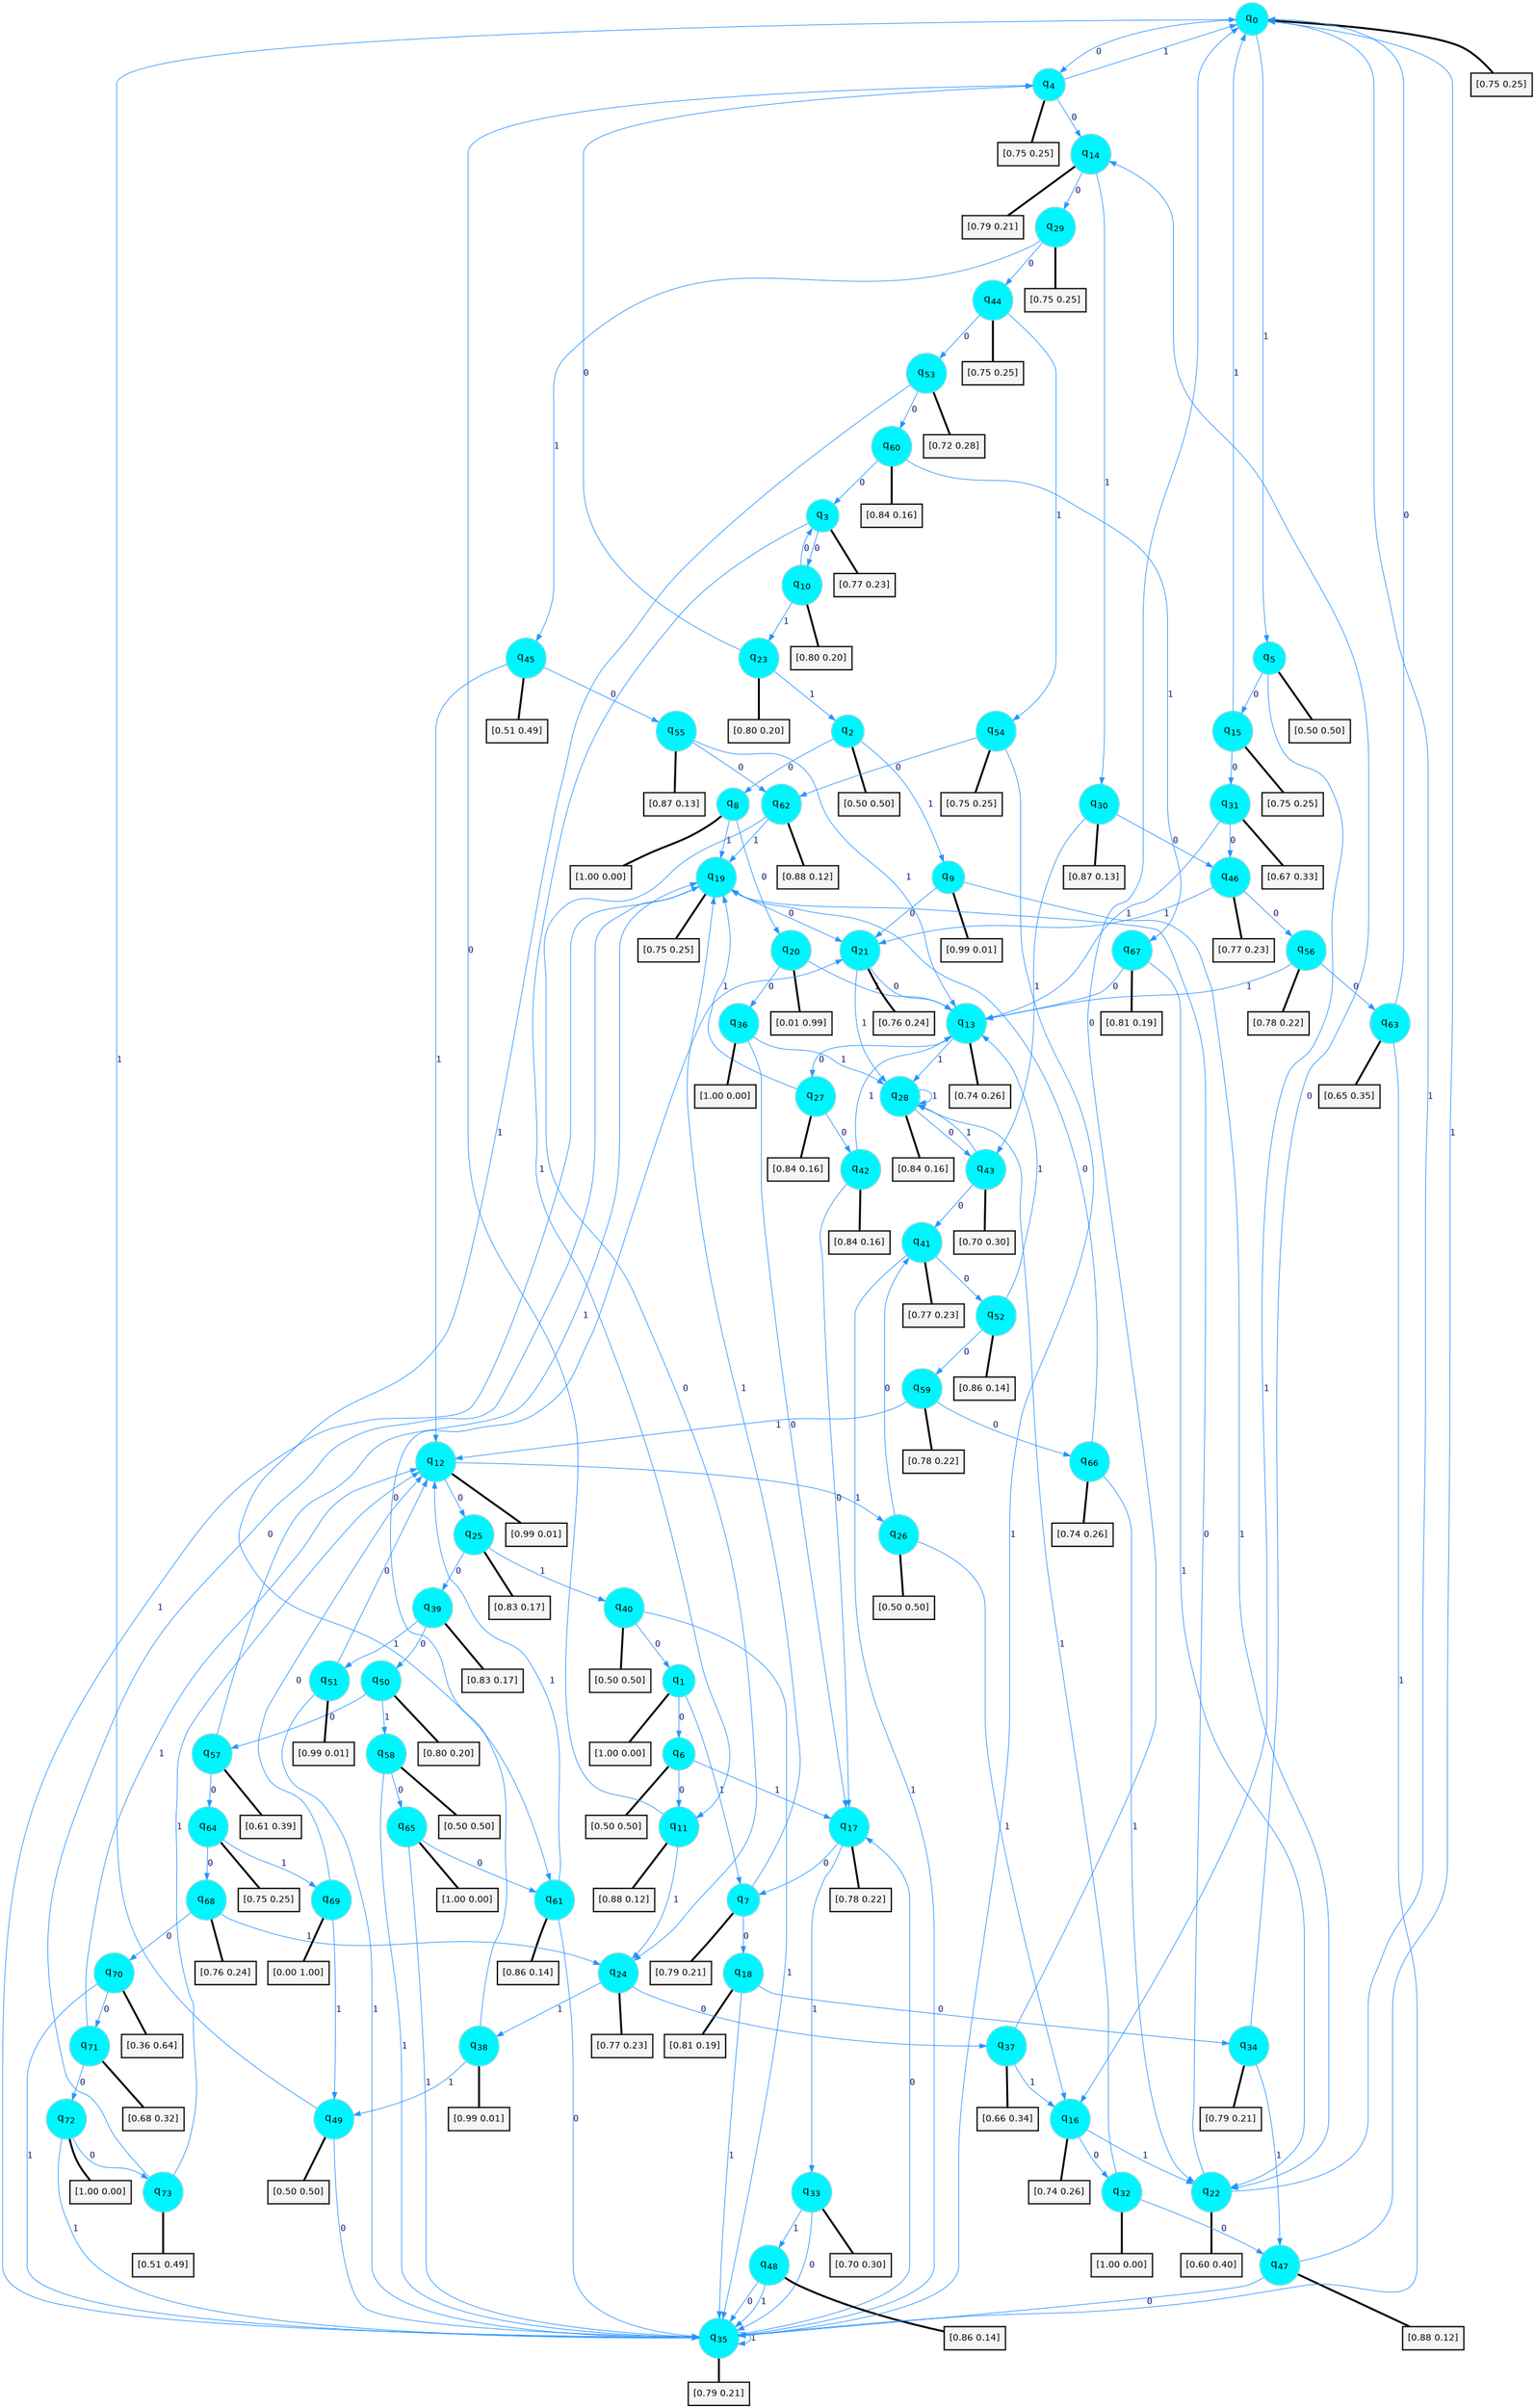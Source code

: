 digraph G {
graph [
bgcolor=transparent, dpi=300, rankdir=TD, size="40,25"];
node [
color=gray, fillcolor=turquoise1, fontcolor=black, fontname=Helvetica, fontsize=16, fontweight=bold, shape=circle, style=filled];
edge [
arrowsize=1, color=dodgerblue1, fontcolor=midnightblue, fontname=courier, fontweight=bold, penwidth=1, style=solid, weight=20];
0[label=<q<SUB>0</SUB>>];
1[label=<q<SUB>1</SUB>>];
2[label=<q<SUB>2</SUB>>];
3[label=<q<SUB>3</SUB>>];
4[label=<q<SUB>4</SUB>>];
5[label=<q<SUB>5</SUB>>];
6[label=<q<SUB>6</SUB>>];
7[label=<q<SUB>7</SUB>>];
8[label=<q<SUB>8</SUB>>];
9[label=<q<SUB>9</SUB>>];
10[label=<q<SUB>10</SUB>>];
11[label=<q<SUB>11</SUB>>];
12[label=<q<SUB>12</SUB>>];
13[label=<q<SUB>13</SUB>>];
14[label=<q<SUB>14</SUB>>];
15[label=<q<SUB>15</SUB>>];
16[label=<q<SUB>16</SUB>>];
17[label=<q<SUB>17</SUB>>];
18[label=<q<SUB>18</SUB>>];
19[label=<q<SUB>19</SUB>>];
20[label=<q<SUB>20</SUB>>];
21[label=<q<SUB>21</SUB>>];
22[label=<q<SUB>22</SUB>>];
23[label=<q<SUB>23</SUB>>];
24[label=<q<SUB>24</SUB>>];
25[label=<q<SUB>25</SUB>>];
26[label=<q<SUB>26</SUB>>];
27[label=<q<SUB>27</SUB>>];
28[label=<q<SUB>28</SUB>>];
29[label=<q<SUB>29</SUB>>];
30[label=<q<SUB>30</SUB>>];
31[label=<q<SUB>31</SUB>>];
32[label=<q<SUB>32</SUB>>];
33[label=<q<SUB>33</SUB>>];
34[label=<q<SUB>34</SUB>>];
35[label=<q<SUB>35</SUB>>];
36[label=<q<SUB>36</SUB>>];
37[label=<q<SUB>37</SUB>>];
38[label=<q<SUB>38</SUB>>];
39[label=<q<SUB>39</SUB>>];
40[label=<q<SUB>40</SUB>>];
41[label=<q<SUB>41</SUB>>];
42[label=<q<SUB>42</SUB>>];
43[label=<q<SUB>43</SUB>>];
44[label=<q<SUB>44</SUB>>];
45[label=<q<SUB>45</SUB>>];
46[label=<q<SUB>46</SUB>>];
47[label=<q<SUB>47</SUB>>];
48[label=<q<SUB>48</SUB>>];
49[label=<q<SUB>49</SUB>>];
50[label=<q<SUB>50</SUB>>];
51[label=<q<SUB>51</SUB>>];
52[label=<q<SUB>52</SUB>>];
53[label=<q<SUB>53</SUB>>];
54[label=<q<SUB>54</SUB>>];
55[label=<q<SUB>55</SUB>>];
56[label=<q<SUB>56</SUB>>];
57[label=<q<SUB>57</SUB>>];
58[label=<q<SUB>58</SUB>>];
59[label=<q<SUB>59</SUB>>];
60[label=<q<SUB>60</SUB>>];
61[label=<q<SUB>61</SUB>>];
62[label=<q<SUB>62</SUB>>];
63[label=<q<SUB>63</SUB>>];
64[label=<q<SUB>64</SUB>>];
65[label=<q<SUB>65</SUB>>];
66[label=<q<SUB>66</SUB>>];
67[label=<q<SUB>67</SUB>>];
68[label=<q<SUB>68</SUB>>];
69[label=<q<SUB>69</SUB>>];
70[label=<q<SUB>70</SUB>>];
71[label=<q<SUB>71</SUB>>];
72[label=<q<SUB>72</SUB>>];
73[label=<q<SUB>73</SUB>>];
74[label="[0.75 0.25]", shape=box,fontcolor=black, fontname=Helvetica, fontsize=14, penwidth=2, fillcolor=whitesmoke,color=black];
75[label="[1.00 0.00]", shape=box,fontcolor=black, fontname=Helvetica, fontsize=14, penwidth=2, fillcolor=whitesmoke,color=black];
76[label="[0.50 0.50]", shape=box,fontcolor=black, fontname=Helvetica, fontsize=14, penwidth=2, fillcolor=whitesmoke,color=black];
77[label="[0.77 0.23]", shape=box,fontcolor=black, fontname=Helvetica, fontsize=14, penwidth=2, fillcolor=whitesmoke,color=black];
78[label="[0.75 0.25]", shape=box,fontcolor=black, fontname=Helvetica, fontsize=14, penwidth=2, fillcolor=whitesmoke,color=black];
79[label="[0.50 0.50]", shape=box,fontcolor=black, fontname=Helvetica, fontsize=14, penwidth=2, fillcolor=whitesmoke,color=black];
80[label="[0.50 0.50]", shape=box,fontcolor=black, fontname=Helvetica, fontsize=14, penwidth=2, fillcolor=whitesmoke,color=black];
81[label="[0.79 0.21]", shape=box,fontcolor=black, fontname=Helvetica, fontsize=14, penwidth=2, fillcolor=whitesmoke,color=black];
82[label="[1.00 0.00]", shape=box,fontcolor=black, fontname=Helvetica, fontsize=14, penwidth=2, fillcolor=whitesmoke,color=black];
83[label="[0.99 0.01]", shape=box,fontcolor=black, fontname=Helvetica, fontsize=14, penwidth=2, fillcolor=whitesmoke,color=black];
84[label="[0.80 0.20]", shape=box,fontcolor=black, fontname=Helvetica, fontsize=14, penwidth=2, fillcolor=whitesmoke,color=black];
85[label="[0.88 0.12]", shape=box,fontcolor=black, fontname=Helvetica, fontsize=14, penwidth=2, fillcolor=whitesmoke,color=black];
86[label="[0.99 0.01]", shape=box,fontcolor=black, fontname=Helvetica, fontsize=14, penwidth=2, fillcolor=whitesmoke,color=black];
87[label="[0.74 0.26]", shape=box,fontcolor=black, fontname=Helvetica, fontsize=14, penwidth=2, fillcolor=whitesmoke,color=black];
88[label="[0.79 0.21]", shape=box,fontcolor=black, fontname=Helvetica, fontsize=14, penwidth=2, fillcolor=whitesmoke,color=black];
89[label="[0.75 0.25]", shape=box,fontcolor=black, fontname=Helvetica, fontsize=14, penwidth=2, fillcolor=whitesmoke,color=black];
90[label="[0.74 0.26]", shape=box,fontcolor=black, fontname=Helvetica, fontsize=14, penwidth=2, fillcolor=whitesmoke,color=black];
91[label="[0.78 0.22]", shape=box,fontcolor=black, fontname=Helvetica, fontsize=14, penwidth=2, fillcolor=whitesmoke,color=black];
92[label="[0.81 0.19]", shape=box,fontcolor=black, fontname=Helvetica, fontsize=14, penwidth=2, fillcolor=whitesmoke,color=black];
93[label="[0.75 0.25]", shape=box,fontcolor=black, fontname=Helvetica, fontsize=14, penwidth=2, fillcolor=whitesmoke,color=black];
94[label="[0.01 0.99]", shape=box,fontcolor=black, fontname=Helvetica, fontsize=14, penwidth=2, fillcolor=whitesmoke,color=black];
95[label="[0.76 0.24]", shape=box,fontcolor=black, fontname=Helvetica, fontsize=14, penwidth=2, fillcolor=whitesmoke,color=black];
96[label="[0.60 0.40]", shape=box,fontcolor=black, fontname=Helvetica, fontsize=14, penwidth=2, fillcolor=whitesmoke,color=black];
97[label="[0.80 0.20]", shape=box,fontcolor=black, fontname=Helvetica, fontsize=14, penwidth=2, fillcolor=whitesmoke,color=black];
98[label="[0.77 0.23]", shape=box,fontcolor=black, fontname=Helvetica, fontsize=14, penwidth=2, fillcolor=whitesmoke,color=black];
99[label="[0.83 0.17]", shape=box,fontcolor=black, fontname=Helvetica, fontsize=14, penwidth=2, fillcolor=whitesmoke,color=black];
100[label="[0.50 0.50]", shape=box,fontcolor=black, fontname=Helvetica, fontsize=14, penwidth=2, fillcolor=whitesmoke,color=black];
101[label="[0.84 0.16]", shape=box,fontcolor=black, fontname=Helvetica, fontsize=14, penwidth=2, fillcolor=whitesmoke,color=black];
102[label="[0.84 0.16]", shape=box,fontcolor=black, fontname=Helvetica, fontsize=14, penwidth=2, fillcolor=whitesmoke,color=black];
103[label="[0.75 0.25]", shape=box,fontcolor=black, fontname=Helvetica, fontsize=14, penwidth=2, fillcolor=whitesmoke,color=black];
104[label="[0.87 0.13]", shape=box,fontcolor=black, fontname=Helvetica, fontsize=14, penwidth=2, fillcolor=whitesmoke,color=black];
105[label="[0.67 0.33]", shape=box,fontcolor=black, fontname=Helvetica, fontsize=14, penwidth=2, fillcolor=whitesmoke,color=black];
106[label="[1.00 0.00]", shape=box,fontcolor=black, fontname=Helvetica, fontsize=14, penwidth=2, fillcolor=whitesmoke,color=black];
107[label="[0.70 0.30]", shape=box,fontcolor=black, fontname=Helvetica, fontsize=14, penwidth=2, fillcolor=whitesmoke,color=black];
108[label="[0.79 0.21]", shape=box,fontcolor=black, fontname=Helvetica, fontsize=14, penwidth=2, fillcolor=whitesmoke,color=black];
109[label="[0.79 0.21]", shape=box,fontcolor=black, fontname=Helvetica, fontsize=14, penwidth=2, fillcolor=whitesmoke,color=black];
110[label="[1.00 0.00]", shape=box,fontcolor=black, fontname=Helvetica, fontsize=14, penwidth=2, fillcolor=whitesmoke,color=black];
111[label="[0.66 0.34]", shape=box,fontcolor=black, fontname=Helvetica, fontsize=14, penwidth=2, fillcolor=whitesmoke,color=black];
112[label="[0.99 0.01]", shape=box,fontcolor=black, fontname=Helvetica, fontsize=14, penwidth=2, fillcolor=whitesmoke,color=black];
113[label="[0.83 0.17]", shape=box,fontcolor=black, fontname=Helvetica, fontsize=14, penwidth=2, fillcolor=whitesmoke,color=black];
114[label="[0.50 0.50]", shape=box,fontcolor=black, fontname=Helvetica, fontsize=14, penwidth=2, fillcolor=whitesmoke,color=black];
115[label="[0.77 0.23]", shape=box,fontcolor=black, fontname=Helvetica, fontsize=14, penwidth=2, fillcolor=whitesmoke,color=black];
116[label="[0.84 0.16]", shape=box,fontcolor=black, fontname=Helvetica, fontsize=14, penwidth=2, fillcolor=whitesmoke,color=black];
117[label="[0.70 0.30]", shape=box,fontcolor=black, fontname=Helvetica, fontsize=14, penwidth=2, fillcolor=whitesmoke,color=black];
118[label="[0.75 0.25]", shape=box,fontcolor=black, fontname=Helvetica, fontsize=14, penwidth=2, fillcolor=whitesmoke,color=black];
119[label="[0.51 0.49]", shape=box,fontcolor=black, fontname=Helvetica, fontsize=14, penwidth=2, fillcolor=whitesmoke,color=black];
120[label="[0.77 0.23]", shape=box,fontcolor=black, fontname=Helvetica, fontsize=14, penwidth=2, fillcolor=whitesmoke,color=black];
121[label="[0.88 0.12]", shape=box,fontcolor=black, fontname=Helvetica, fontsize=14, penwidth=2, fillcolor=whitesmoke,color=black];
122[label="[0.86 0.14]", shape=box,fontcolor=black, fontname=Helvetica, fontsize=14, penwidth=2, fillcolor=whitesmoke,color=black];
123[label="[0.50 0.50]", shape=box,fontcolor=black, fontname=Helvetica, fontsize=14, penwidth=2, fillcolor=whitesmoke,color=black];
124[label="[0.80 0.20]", shape=box,fontcolor=black, fontname=Helvetica, fontsize=14, penwidth=2, fillcolor=whitesmoke,color=black];
125[label="[0.99 0.01]", shape=box,fontcolor=black, fontname=Helvetica, fontsize=14, penwidth=2, fillcolor=whitesmoke,color=black];
126[label="[0.86 0.14]", shape=box,fontcolor=black, fontname=Helvetica, fontsize=14, penwidth=2, fillcolor=whitesmoke,color=black];
127[label="[0.72 0.28]", shape=box,fontcolor=black, fontname=Helvetica, fontsize=14, penwidth=2, fillcolor=whitesmoke,color=black];
128[label="[0.75 0.25]", shape=box,fontcolor=black, fontname=Helvetica, fontsize=14, penwidth=2, fillcolor=whitesmoke,color=black];
129[label="[0.87 0.13]", shape=box,fontcolor=black, fontname=Helvetica, fontsize=14, penwidth=2, fillcolor=whitesmoke,color=black];
130[label="[0.78 0.22]", shape=box,fontcolor=black, fontname=Helvetica, fontsize=14, penwidth=2, fillcolor=whitesmoke,color=black];
131[label="[0.61 0.39]", shape=box,fontcolor=black, fontname=Helvetica, fontsize=14, penwidth=2, fillcolor=whitesmoke,color=black];
132[label="[0.50 0.50]", shape=box,fontcolor=black, fontname=Helvetica, fontsize=14, penwidth=2, fillcolor=whitesmoke,color=black];
133[label="[0.78 0.22]", shape=box,fontcolor=black, fontname=Helvetica, fontsize=14, penwidth=2, fillcolor=whitesmoke,color=black];
134[label="[0.84 0.16]", shape=box,fontcolor=black, fontname=Helvetica, fontsize=14, penwidth=2, fillcolor=whitesmoke,color=black];
135[label="[0.86 0.14]", shape=box,fontcolor=black, fontname=Helvetica, fontsize=14, penwidth=2, fillcolor=whitesmoke,color=black];
136[label="[0.88 0.12]", shape=box,fontcolor=black, fontname=Helvetica, fontsize=14, penwidth=2, fillcolor=whitesmoke,color=black];
137[label="[0.65 0.35]", shape=box,fontcolor=black, fontname=Helvetica, fontsize=14, penwidth=2, fillcolor=whitesmoke,color=black];
138[label="[0.75 0.25]", shape=box,fontcolor=black, fontname=Helvetica, fontsize=14, penwidth=2, fillcolor=whitesmoke,color=black];
139[label="[1.00 0.00]", shape=box,fontcolor=black, fontname=Helvetica, fontsize=14, penwidth=2, fillcolor=whitesmoke,color=black];
140[label="[0.74 0.26]", shape=box,fontcolor=black, fontname=Helvetica, fontsize=14, penwidth=2, fillcolor=whitesmoke,color=black];
141[label="[0.81 0.19]", shape=box,fontcolor=black, fontname=Helvetica, fontsize=14, penwidth=2, fillcolor=whitesmoke,color=black];
142[label="[0.76 0.24]", shape=box,fontcolor=black, fontname=Helvetica, fontsize=14, penwidth=2, fillcolor=whitesmoke,color=black];
143[label="[0.00 1.00]", shape=box,fontcolor=black, fontname=Helvetica, fontsize=14, penwidth=2, fillcolor=whitesmoke,color=black];
144[label="[0.36 0.64]", shape=box,fontcolor=black, fontname=Helvetica, fontsize=14, penwidth=2, fillcolor=whitesmoke,color=black];
145[label="[0.68 0.32]", shape=box,fontcolor=black, fontname=Helvetica, fontsize=14, penwidth=2, fillcolor=whitesmoke,color=black];
146[label="[1.00 0.00]", shape=box,fontcolor=black, fontname=Helvetica, fontsize=14, penwidth=2, fillcolor=whitesmoke,color=black];
147[label="[0.51 0.49]", shape=box,fontcolor=black, fontname=Helvetica, fontsize=14, penwidth=2, fillcolor=whitesmoke,color=black];
0->4 [label=0];
0->5 [label=1];
0->74 [arrowhead=none, penwidth=3,color=black];
1->6 [label=0];
1->7 [label=1];
1->75 [arrowhead=none, penwidth=3,color=black];
2->8 [label=0];
2->9 [label=1];
2->76 [arrowhead=none, penwidth=3,color=black];
3->10 [label=0];
3->11 [label=1];
3->77 [arrowhead=none, penwidth=3,color=black];
4->14 [label=0];
4->0 [label=1];
4->78 [arrowhead=none, penwidth=3,color=black];
5->15 [label=0];
5->16 [label=1];
5->79 [arrowhead=none, penwidth=3,color=black];
6->11 [label=0];
6->17 [label=1];
6->80 [arrowhead=none, penwidth=3,color=black];
7->18 [label=0];
7->19 [label=1];
7->81 [arrowhead=none, penwidth=3,color=black];
8->20 [label=0];
8->19 [label=1];
8->82 [arrowhead=none, penwidth=3,color=black];
9->21 [label=0];
9->22 [label=1];
9->83 [arrowhead=none, penwidth=3,color=black];
10->3 [label=0];
10->23 [label=1];
10->84 [arrowhead=none, penwidth=3,color=black];
11->4 [label=0];
11->24 [label=1];
11->85 [arrowhead=none, penwidth=3,color=black];
12->25 [label=0];
12->26 [label=1];
12->86 [arrowhead=none, penwidth=3,color=black];
13->27 [label=0];
13->28 [label=1];
13->87 [arrowhead=none, penwidth=3,color=black];
14->29 [label=0];
14->30 [label=1];
14->88 [arrowhead=none, penwidth=3,color=black];
15->31 [label=0];
15->0 [label=1];
15->89 [arrowhead=none, penwidth=3,color=black];
16->32 [label=0];
16->22 [label=1];
16->90 [arrowhead=none, penwidth=3,color=black];
17->7 [label=0];
17->33 [label=1];
17->91 [arrowhead=none, penwidth=3,color=black];
18->34 [label=0];
18->35 [label=1];
18->92 [arrowhead=none, penwidth=3,color=black];
19->21 [label=0];
19->35 [label=1];
19->93 [arrowhead=none, penwidth=3,color=black];
20->36 [label=0];
20->13 [label=1];
20->94 [arrowhead=none, penwidth=3,color=black];
21->13 [label=0];
21->28 [label=1];
21->95 [arrowhead=none, penwidth=3,color=black];
22->19 [label=0];
22->0 [label=1];
22->96 [arrowhead=none, penwidth=3,color=black];
23->4 [label=0];
23->2 [label=1];
23->97 [arrowhead=none, penwidth=3,color=black];
24->37 [label=0];
24->38 [label=1];
24->98 [arrowhead=none, penwidth=3,color=black];
25->39 [label=0];
25->40 [label=1];
25->99 [arrowhead=none, penwidth=3,color=black];
26->41 [label=0];
26->16 [label=1];
26->100 [arrowhead=none, penwidth=3,color=black];
27->42 [label=0];
27->19 [label=1];
27->101 [arrowhead=none, penwidth=3,color=black];
28->43 [label=0];
28->28 [label=1];
28->102 [arrowhead=none, penwidth=3,color=black];
29->44 [label=0];
29->45 [label=1];
29->103 [arrowhead=none, penwidth=3,color=black];
30->46 [label=0];
30->43 [label=1];
30->104 [arrowhead=none, penwidth=3,color=black];
31->46 [label=0];
31->13 [label=1];
31->105 [arrowhead=none, penwidth=3,color=black];
32->47 [label=0];
32->28 [label=1];
32->106 [arrowhead=none, penwidth=3,color=black];
33->35 [label=0];
33->48 [label=1];
33->107 [arrowhead=none, penwidth=3,color=black];
34->14 [label=0];
34->47 [label=1];
34->108 [arrowhead=none, penwidth=3,color=black];
35->17 [label=0];
35->35 [label=1];
35->109 [arrowhead=none, penwidth=3,color=black];
36->17 [label=0];
36->28 [label=1];
36->110 [arrowhead=none, penwidth=3,color=black];
37->0 [label=0];
37->16 [label=1];
37->111 [arrowhead=none, penwidth=3,color=black];
38->21 [label=0];
38->49 [label=1];
38->112 [arrowhead=none, penwidth=3,color=black];
39->50 [label=0];
39->51 [label=1];
39->113 [arrowhead=none, penwidth=3,color=black];
40->1 [label=0];
40->35 [label=1];
40->114 [arrowhead=none, penwidth=3,color=black];
41->52 [label=0];
41->35 [label=1];
41->115 [arrowhead=none, penwidth=3,color=black];
42->17 [label=0];
42->13 [label=1];
42->116 [arrowhead=none, penwidth=3,color=black];
43->41 [label=0];
43->28 [label=1];
43->117 [arrowhead=none, penwidth=3,color=black];
44->53 [label=0];
44->54 [label=1];
44->118 [arrowhead=none, penwidth=3,color=black];
45->55 [label=0];
45->12 [label=1];
45->119 [arrowhead=none, penwidth=3,color=black];
46->56 [label=0];
46->21 [label=1];
46->120 [arrowhead=none, penwidth=3,color=black];
47->35 [label=0];
47->0 [label=1];
47->121 [arrowhead=none, penwidth=3,color=black];
48->35 [label=0];
48->35 [label=1];
48->122 [arrowhead=none, penwidth=3,color=black];
49->35 [label=0];
49->0 [label=1];
49->123 [arrowhead=none, penwidth=3,color=black];
50->57 [label=0];
50->58 [label=1];
50->124 [arrowhead=none, penwidth=3,color=black];
51->12 [label=0];
51->35 [label=1];
51->125 [arrowhead=none, penwidth=3,color=black];
52->59 [label=0];
52->13 [label=1];
52->126 [arrowhead=none, penwidth=3,color=black];
53->60 [label=0];
53->61 [label=1];
53->127 [arrowhead=none, penwidth=3,color=black];
54->62 [label=0];
54->35 [label=1];
54->128 [arrowhead=none, penwidth=3,color=black];
55->62 [label=0];
55->13 [label=1];
55->129 [arrowhead=none, penwidth=3,color=black];
56->63 [label=0];
56->13 [label=1];
56->130 [arrowhead=none, penwidth=3,color=black];
57->64 [label=0];
57->19 [label=1];
57->131 [arrowhead=none, penwidth=3,color=black];
58->65 [label=0];
58->35 [label=1];
58->132 [arrowhead=none, penwidth=3,color=black];
59->66 [label=0];
59->12 [label=1];
59->133 [arrowhead=none, penwidth=3,color=black];
60->3 [label=0];
60->67 [label=1];
60->134 [arrowhead=none, penwidth=3,color=black];
61->35 [label=0];
61->12 [label=1];
61->135 [arrowhead=none, penwidth=3,color=black];
62->24 [label=0];
62->19 [label=1];
62->136 [arrowhead=none, penwidth=3,color=black];
63->0 [label=0];
63->35 [label=1];
63->137 [arrowhead=none, penwidth=3,color=black];
64->68 [label=0];
64->69 [label=1];
64->138 [arrowhead=none, penwidth=3,color=black];
65->61 [label=0];
65->35 [label=1];
65->139 [arrowhead=none, penwidth=3,color=black];
66->19 [label=0];
66->22 [label=1];
66->140 [arrowhead=none, penwidth=3,color=black];
67->13 [label=0];
67->22 [label=1];
67->141 [arrowhead=none, penwidth=3,color=black];
68->70 [label=0];
68->24 [label=1];
68->142 [arrowhead=none, penwidth=3,color=black];
69->12 [label=0];
69->49 [label=1];
69->143 [arrowhead=none, penwidth=3,color=black];
70->71 [label=0];
70->35 [label=1];
70->144 [arrowhead=none, penwidth=3,color=black];
71->72 [label=0];
71->12 [label=1];
71->145 [arrowhead=none, penwidth=3,color=black];
72->73 [label=0];
72->35 [label=1];
72->146 [arrowhead=none, penwidth=3,color=black];
73->19 [label=0];
73->12 [label=1];
73->147 [arrowhead=none, penwidth=3,color=black];
}
